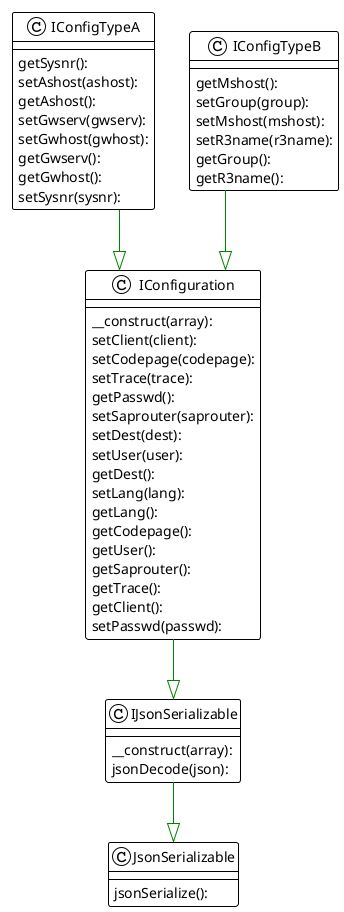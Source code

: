 @startuml

!theme plain
top to bottom direction
skinparam linetype ortho

class IConfigTypeA {
   getSysnr():
   setAshost(ashost):
   getAshost():
   setGwserv(gwserv):
   setGwhost(gwhost):
   getGwserv():
   getGwhost():
   setSysnr(sysnr):
}
class IConfigTypeB {
   getMshost():
   setGroup(group):
   setMshost(mshost):
   setR3name(r3name):
   getGroup():
   getR3name():
}
class IConfiguration {
   __construct(array):
   setClient(client):
   setCodepage(codepage):
   setTrace(trace):
   getPasswd():
   setSaprouter(saprouter):
   setDest(dest):
   setUser(user):
   getDest():
   setLang(lang):
   getLang():
   getCodepage():
   getUser():
   getSaprouter():
   getTrace():
   getClient():
   setPasswd(passwd):
}
class IJsonSerializable {
   __construct(array):
   jsonDecode(json):
}
class JsonSerializable {
   jsonSerialize():
}

IConfigTypeA       -[#008200,plain]-^  IConfiguration
IConfigTypeB       -[#008200,plain]-^  IConfiguration
IConfiguration     -[#008200,plain]-^  IJsonSerializable
IJsonSerializable  -[#008200,plain]-^  JsonSerializable
@enduml
